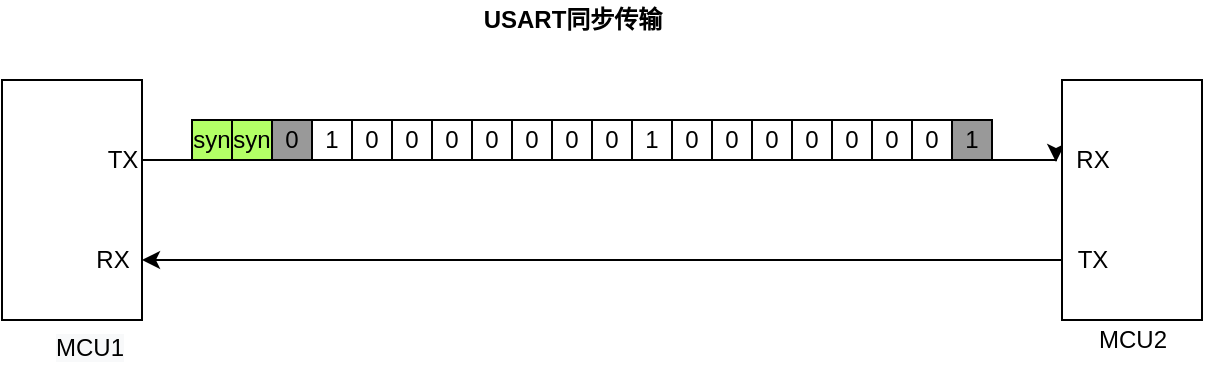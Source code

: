 <mxfile version="14.9.6" type="github">
  <diagram id="YgsiiTBiQtisjc4YwtwY" name="Page-1">
    <mxGraphModel dx="782" dy="482" grid="1" gridSize="10" guides="1" tooltips="1" connect="1" arrows="1" fold="1" page="1" pageScale="1" pageWidth="2339" pageHeight="3300" math="0" shadow="0">
      <root>
        <mxCell id="0" />
        <mxCell id="1" parent="0" />
        <mxCell id="LdWXyzBd7pIqgCOG_qvn-153" style="edgeStyle=orthogonalEdgeStyle;rounded=0;orthogonalLoop=1;jettySize=auto;html=1;exitX=1;exitY=0.25;exitDx=0;exitDy=0;" edge="1" parent="1" source="LdWXyzBd7pIqgCOG_qvn-154">
          <mxGeometry relative="1" as="geometry">
            <Array as="points">
              <mxPoint x="185" y="270" />
            </Array>
            <mxPoint x="642" y="271" as="targetPoint" />
          </mxGeometry>
        </mxCell>
        <mxCell id="LdWXyzBd7pIqgCOG_qvn-154" value="" style="rounded=0;whiteSpace=wrap;html=1;" vertex="1" parent="1">
          <mxGeometry x="115" y="230" width="70" height="120" as="geometry" />
        </mxCell>
        <mxCell id="LdWXyzBd7pIqgCOG_qvn-155" style="edgeStyle=orthogonalEdgeStyle;rounded=0;orthogonalLoop=1;jettySize=auto;html=1;" edge="1" parent="1" source="LdWXyzBd7pIqgCOG_qvn-156">
          <mxGeometry relative="1" as="geometry">
            <mxPoint x="185" y="320" as="targetPoint" />
            <Array as="points">
              <mxPoint x="535" y="320" />
              <mxPoint x="535" y="320" />
            </Array>
          </mxGeometry>
        </mxCell>
        <mxCell id="LdWXyzBd7pIqgCOG_qvn-156" value="" style="rounded=0;whiteSpace=wrap;html=1;" vertex="1" parent="1">
          <mxGeometry x="645" y="230" width="70" height="120" as="geometry" />
        </mxCell>
        <mxCell id="LdWXyzBd7pIqgCOG_qvn-157" value="RX" style="text;html=1;align=center;verticalAlign=middle;resizable=0;points=[];autosize=1;strokeColor=none;" vertex="1" parent="1">
          <mxGeometry x="645" y="260" width="30" height="20" as="geometry" />
        </mxCell>
        <mxCell id="LdWXyzBd7pIqgCOG_qvn-158" value="&lt;span style=&quot;color: rgb(0, 0, 0); font-family: helvetica; font-size: 12px; font-style: normal; font-weight: 400; letter-spacing: normal; text-align: center; text-indent: 0px; text-transform: none; word-spacing: 0px; background-color: rgb(248, 249, 250); display: inline; float: none;&quot;&gt;MCU1&lt;/span&gt;" style="text;whiteSpace=wrap;html=1;" vertex="1" parent="1">
          <mxGeometry x="140" y="350" width="60" height="30" as="geometry" />
        </mxCell>
        <mxCell id="LdWXyzBd7pIqgCOG_qvn-159" value="TX" style="text;html=1;align=center;verticalAlign=middle;resizable=0;points=[];autosize=1;strokeColor=none;" vertex="1" parent="1">
          <mxGeometry x="645" y="310" width="30" height="20" as="geometry" />
        </mxCell>
        <mxCell id="LdWXyzBd7pIqgCOG_qvn-160" value="RX" style="text;html=1;align=center;verticalAlign=middle;resizable=0;points=[];autosize=1;strokeColor=none;" vertex="1" parent="1">
          <mxGeometry x="155" y="310" width="30" height="20" as="geometry" />
        </mxCell>
        <mxCell id="LdWXyzBd7pIqgCOG_qvn-161" value="TX" style="text;html=1;align=center;verticalAlign=middle;resizable=0;points=[];autosize=1;strokeColor=none;" vertex="1" parent="1">
          <mxGeometry x="160" y="260" width="30" height="20" as="geometry" />
        </mxCell>
        <mxCell id="LdWXyzBd7pIqgCOG_qvn-178" value="&lt;b&gt;USART同步传输&lt;/b&gt;" style="text;html=1;align=center;verticalAlign=middle;resizable=0;points=[];autosize=1;strokeColor=none;" vertex="1" parent="1">
          <mxGeometry x="350" y="190" width="100" height="20" as="geometry" />
        </mxCell>
        <mxCell id="LdWXyzBd7pIqgCOG_qvn-202" value="" style="group" vertex="1" connectable="0" parent="1">
          <mxGeometry x="210" y="250" width="400" height="20" as="geometry" />
        </mxCell>
        <mxCell id="LdWXyzBd7pIqgCOG_qvn-162" value="" style="group" vertex="1" connectable="0" parent="LdWXyzBd7pIqgCOG_qvn-202">
          <mxGeometry x="40" width="360" height="20" as="geometry" />
        </mxCell>
        <mxCell id="LdWXyzBd7pIqgCOG_qvn-163" value="" style="group" vertex="1" connectable="0" parent="LdWXyzBd7pIqgCOG_qvn-162">
          <mxGeometry width="180" height="20" as="geometry" />
        </mxCell>
        <mxCell id="LdWXyzBd7pIqgCOG_qvn-165" value="1" style="rounded=0;whiteSpace=wrap;html=1;" vertex="1" parent="LdWXyzBd7pIqgCOG_qvn-163">
          <mxGeometry x="20" width="20" height="20" as="geometry" />
        </mxCell>
        <mxCell id="LdWXyzBd7pIqgCOG_qvn-166" value="0" style="rounded=0;whiteSpace=wrap;html=1;" vertex="1" parent="LdWXyzBd7pIqgCOG_qvn-163">
          <mxGeometry x="40" width="20" height="20" as="geometry" />
        </mxCell>
        <mxCell id="LdWXyzBd7pIqgCOG_qvn-167" value="0" style="rounded=0;whiteSpace=wrap;html=1;" vertex="1" parent="LdWXyzBd7pIqgCOG_qvn-163">
          <mxGeometry x="60" width="20" height="20" as="geometry" />
        </mxCell>
        <mxCell id="LdWXyzBd7pIqgCOG_qvn-168" value="0" style="rounded=0;whiteSpace=wrap;html=1;" vertex="1" parent="LdWXyzBd7pIqgCOG_qvn-163">
          <mxGeometry x="80" width="20" height="20" as="geometry" />
        </mxCell>
        <mxCell id="LdWXyzBd7pIqgCOG_qvn-169" value="0" style="rounded=0;whiteSpace=wrap;html=1;" vertex="1" parent="LdWXyzBd7pIqgCOG_qvn-163">
          <mxGeometry x="100" width="20" height="20" as="geometry" />
        </mxCell>
        <mxCell id="LdWXyzBd7pIqgCOG_qvn-170" value="0" style="rounded=0;whiteSpace=wrap;html=1;" vertex="1" parent="LdWXyzBd7pIqgCOG_qvn-163">
          <mxGeometry x="120" width="20" height="20" as="geometry" />
        </mxCell>
        <mxCell id="LdWXyzBd7pIqgCOG_qvn-171" value="0" style="rounded=0;whiteSpace=wrap;html=1;" vertex="1" parent="LdWXyzBd7pIqgCOG_qvn-163">
          <mxGeometry x="140" width="20" height="20" as="geometry" />
        </mxCell>
        <mxCell id="LdWXyzBd7pIqgCOG_qvn-172" value="0" style="rounded=0;whiteSpace=wrap;html=1;fillColor=#FFFFFF;" vertex="1" parent="LdWXyzBd7pIqgCOG_qvn-163">
          <mxGeometry x="160" width="20" height="20" as="geometry" />
        </mxCell>
        <mxCell id="LdWXyzBd7pIqgCOG_qvn-164" value="0" style="rounded=0;whiteSpace=wrap;html=1;fillColor=#999999;" vertex="1" parent="LdWXyzBd7pIqgCOG_qvn-163">
          <mxGeometry width="20" height="20" as="geometry" />
        </mxCell>
        <mxCell id="LdWXyzBd7pIqgCOG_qvn-179" value="" style="group" vertex="1" connectable="0" parent="LdWXyzBd7pIqgCOG_qvn-162">
          <mxGeometry x="160" width="200" height="20" as="geometry" />
        </mxCell>
        <mxCell id="LdWXyzBd7pIqgCOG_qvn-180" value="" style="group" vertex="1" connectable="0" parent="LdWXyzBd7pIqgCOG_qvn-179">
          <mxGeometry width="180" height="20" as="geometry" />
        </mxCell>
        <mxCell id="LdWXyzBd7pIqgCOG_qvn-182" value="1" style="rounded=0;whiteSpace=wrap;html=1;" vertex="1" parent="LdWXyzBd7pIqgCOG_qvn-180">
          <mxGeometry x="20" width="20" height="20" as="geometry" />
        </mxCell>
        <mxCell id="LdWXyzBd7pIqgCOG_qvn-183" value="0" style="rounded=0;whiteSpace=wrap;html=1;" vertex="1" parent="LdWXyzBd7pIqgCOG_qvn-180">
          <mxGeometry x="40" width="20" height="20" as="geometry" />
        </mxCell>
        <mxCell id="LdWXyzBd7pIqgCOG_qvn-184" value="0" style="rounded=0;whiteSpace=wrap;html=1;" vertex="1" parent="LdWXyzBd7pIqgCOG_qvn-180">
          <mxGeometry x="60" width="20" height="20" as="geometry" />
        </mxCell>
        <mxCell id="LdWXyzBd7pIqgCOG_qvn-185" value="0" style="rounded=0;whiteSpace=wrap;html=1;" vertex="1" parent="LdWXyzBd7pIqgCOG_qvn-180">
          <mxGeometry x="80" width="20" height="20" as="geometry" />
        </mxCell>
        <mxCell id="LdWXyzBd7pIqgCOG_qvn-186" value="0" style="rounded=0;whiteSpace=wrap;html=1;" vertex="1" parent="LdWXyzBd7pIqgCOG_qvn-180">
          <mxGeometry x="100" width="20" height="20" as="geometry" />
        </mxCell>
        <mxCell id="LdWXyzBd7pIqgCOG_qvn-187" value="0" style="rounded=0;whiteSpace=wrap;html=1;" vertex="1" parent="LdWXyzBd7pIqgCOG_qvn-180">
          <mxGeometry x="120" width="20" height="20" as="geometry" />
        </mxCell>
        <mxCell id="LdWXyzBd7pIqgCOG_qvn-188" value="0" style="rounded=0;whiteSpace=wrap;html=1;" vertex="1" parent="LdWXyzBd7pIqgCOG_qvn-180">
          <mxGeometry x="140" width="20" height="20" as="geometry" />
        </mxCell>
        <mxCell id="LdWXyzBd7pIqgCOG_qvn-189" value="0" style="rounded=0;whiteSpace=wrap;html=1;fillColor=#FFFFFF;" vertex="1" parent="LdWXyzBd7pIqgCOG_qvn-180">
          <mxGeometry x="160" width="20" height="20" as="geometry" />
        </mxCell>
        <mxCell id="LdWXyzBd7pIqgCOG_qvn-173" value="&lt;font style=&quot;font-size: 12px&quot;&gt;1&lt;/font&gt;" style="rounded=0;whiteSpace=wrap;html=1;fillColor=#999999;" vertex="1" parent="LdWXyzBd7pIqgCOG_qvn-179">
          <mxGeometry x="180" width="20" height="20" as="geometry" />
        </mxCell>
        <mxCell id="LdWXyzBd7pIqgCOG_qvn-198" value="syn" style="rounded=0;whiteSpace=wrap;html=1;fillColor=#B3FF66;" vertex="1" parent="LdWXyzBd7pIqgCOG_qvn-202">
          <mxGeometry width="20" height="20" as="geometry" />
        </mxCell>
        <mxCell id="LdWXyzBd7pIqgCOG_qvn-199" value="syn" style="rounded=0;whiteSpace=wrap;html=1;fillColor=#B3FF66;" vertex="1" parent="LdWXyzBd7pIqgCOG_qvn-202">
          <mxGeometry x="20" width="20" height="20" as="geometry" />
        </mxCell>
        <mxCell id="LdWXyzBd7pIqgCOG_qvn-207" value="MCU2" style="text;html=1;align=center;verticalAlign=middle;resizable=0;points=[];autosize=1;strokeColor=none;" vertex="1" parent="1">
          <mxGeometry x="655" y="350" width="50" height="20" as="geometry" />
        </mxCell>
      </root>
    </mxGraphModel>
  </diagram>
</mxfile>
